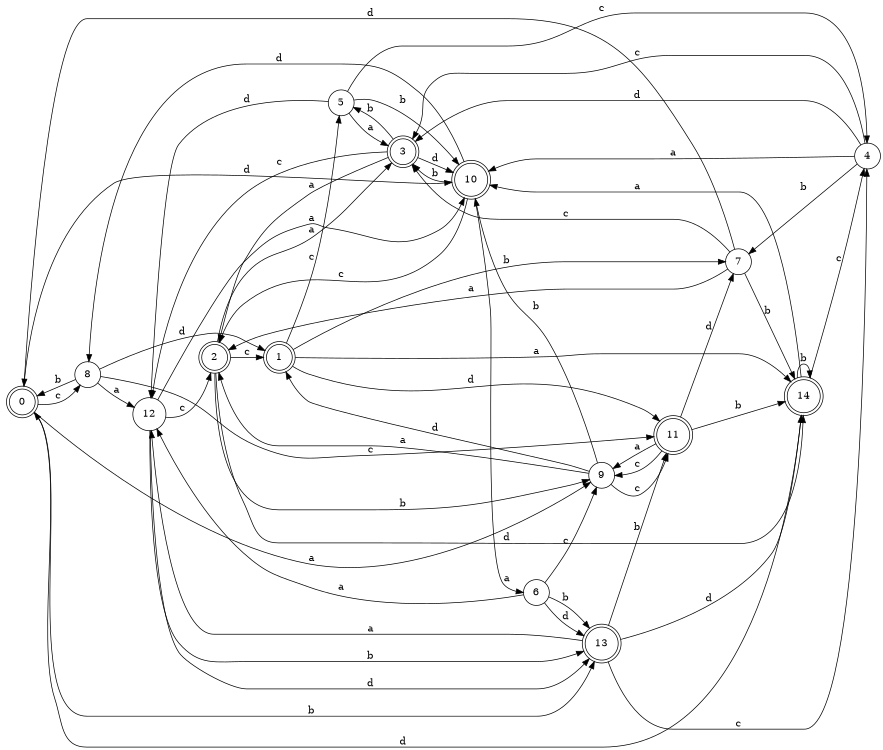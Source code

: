 digraph n12_6 {
__start0 [label="" shape="none"];

rankdir=LR;
size="8,5";

s0 [style="rounded,filled", color="black", fillcolor="white" shape="doublecircle", label="0"];
s1 [style="rounded,filled", color="black", fillcolor="white" shape="doublecircle", label="1"];
s2 [style="rounded,filled", color="black", fillcolor="white" shape="doublecircle", label="2"];
s3 [style="rounded,filled", color="black", fillcolor="white" shape="doublecircle", label="3"];
s4 [style="filled", color="black", fillcolor="white" shape="circle", label="4"];
s5 [style="filled", color="black", fillcolor="white" shape="circle", label="5"];
s6 [style="filled", color="black", fillcolor="white" shape="circle", label="6"];
s7 [style="filled", color="black", fillcolor="white" shape="circle", label="7"];
s8 [style="filled", color="black", fillcolor="white" shape="circle", label="8"];
s9 [style="filled", color="black", fillcolor="white" shape="circle", label="9"];
s10 [style="rounded,filled", color="black", fillcolor="white" shape="doublecircle", label="10"];
s11 [style="rounded,filled", color="black", fillcolor="white" shape="doublecircle", label="11"];
s12 [style="filled", color="black", fillcolor="white" shape="circle", label="12"];
s13 [style="rounded,filled", color="black", fillcolor="white" shape="doublecircle", label="13"];
s14 [style="rounded,filled", color="black", fillcolor="white" shape="doublecircle", label="14"];
s0 -> s9 [label="a"];
s0 -> s13 [label="b"];
s0 -> s8 [label="c"];
s0 -> s10 [label="d"];
s1 -> s14 [label="a"];
s1 -> s7 [label="b"];
s1 -> s5 [label="c"];
s1 -> s11 [label="d"];
s2 -> s3 [label="a"];
s2 -> s9 [label="b"];
s2 -> s1 [label="c"];
s2 -> s14 [label="d"];
s3 -> s2 [label="a"];
s3 -> s5 [label="b"];
s3 -> s12 [label="c"];
s3 -> s10 [label="d"];
s4 -> s10 [label="a"];
s4 -> s7 [label="b"];
s4 -> s3 [label="c"];
s4 -> s3 [label="d"];
s5 -> s3 [label="a"];
s5 -> s10 [label="b"];
s5 -> s4 [label="c"];
s5 -> s12 [label="d"];
s6 -> s12 [label="a"];
s6 -> s13 [label="b"];
s6 -> s9 [label="c"];
s6 -> s13 [label="d"];
s7 -> s2 [label="a"];
s7 -> s14 [label="b"];
s7 -> s3 [label="c"];
s7 -> s0 [label="d"];
s8 -> s12 [label="a"];
s8 -> s0 [label="b"];
s8 -> s11 [label="c"];
s8 -> s1 [label="d"];
s9 -> s2 [label="a"];
s9 -> s10 [label="b"];
s9 -> s11 [label="c"];
s9 -> s1 [label="d"];
s10 -> s6 [label="a"];
s10 -> s3 [label="b"];
s10 -> s2 [label="c"];
s10 -> s8 [label="d"];
s11 -> s9 [label="a"];
s11 -> s14 [label="b"];
s11 -> s9 [label="c"];
s11 -> s7 [label="d"];
s12 -> s10 [label="a"];
s12 -> s13 [label="b"];
s12 -> s2 [label="c"];
s12 -> s13 [label="d"];
s13 -> s12 [label="a"];
s13 -> s11 [label="b"];
s13 -> s4 [label="c"];
s13 -> s14 [label="d"];
s14 -> s10 [label="a"];
s14 -> s14 [label="b"];
s14 -> s4 [label="c"];
s14 -> s0 [label="d"];

}
